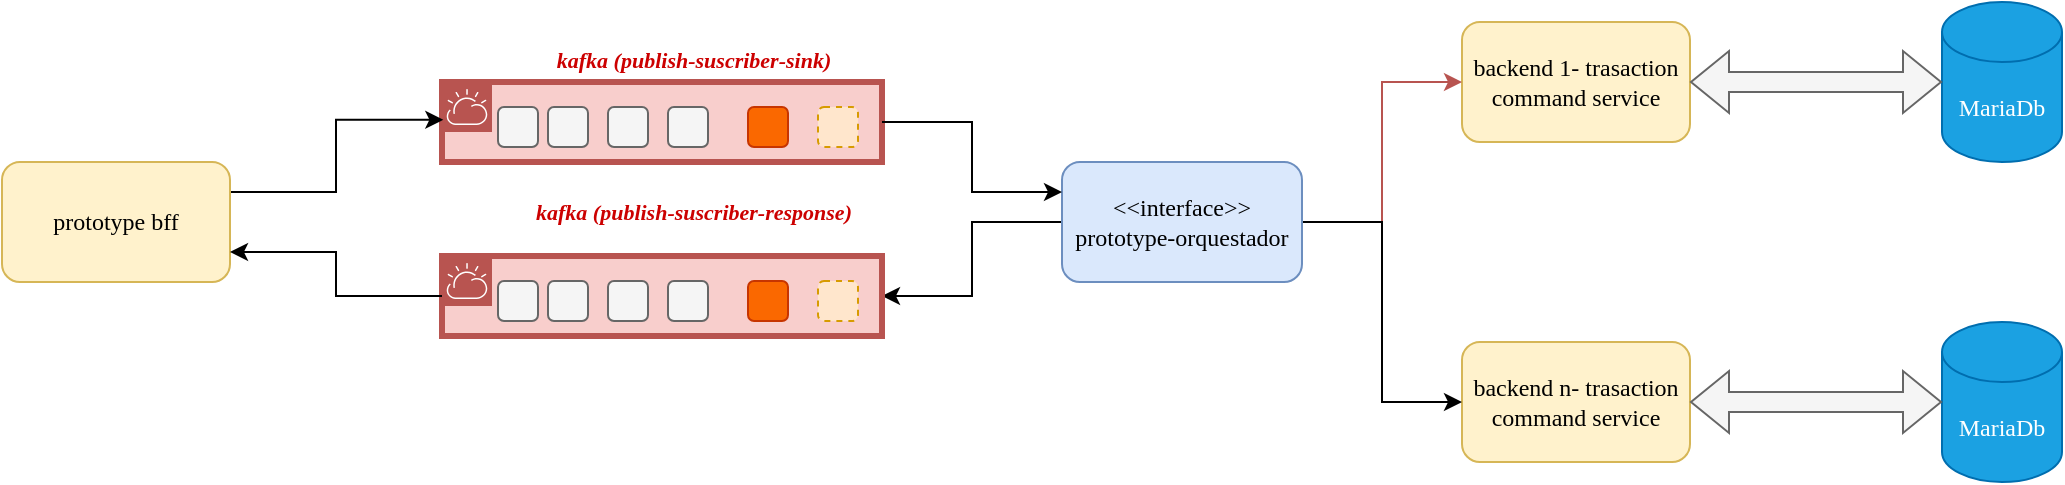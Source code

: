 <mxfile version="24.7.8">
  <diagram name="Page-1" id="pAdgtYd4VqW53bE7p3AC">
    <mxGraphModel dx="2261" dy="-403" grid="1" gridSize="10" guides="1" tooltips="1" connect="1" arrows="1" fold="1" page="1" pageScale="1" pageWidth="827" pageHeight="1169" math="0" shadow="0">
      <root>
        <mxCell id="0" />
        <mxCell id="1" parent="0" />
        <mxCell id="oyd-5KRo3KwKe7Vzj_u_-2" value="&lt;font face=&quot;Comic Sans MS&quot;&gt;MariaDb&lt;/font&gt;" style="shape=cylinder3;whiteSpace=wrap;html=1;boundedLbl=1;backgroundOutline=1;size=15;fillColor=#1ba1e2;strokeColor=#006EAF;fontColor=#ffffff;" vertex="1" parent="1">
          <mxGeometry x="810" y="1210" width="60" height="80" as="geometry" />
        </mxCell>
        <mxCell id="oyd-5KRo3KwKe7Vzj_u_-3" value="backend 1- trasaction command service" style="rounded=1;whiteSpace=wrap;html=1;fillColor=#fff2cc;strokeColor=#d6b656;fontFamily=Comic Sans MS;" vertex="1" parent="1">
          <mxGeometry x="570" y="1220" width="114" height="60" as="geometry" />
        </mxCell>
        <mxCell id="oyd-5KRo3KwKe7Vzj_u_-6" value="backend n- trasaction command service" style="rounded=1;whiteSpace=wrap;html=1;fillColor=#fff2cc;strokeColor=#d6b656;fontFamily=Comic Sans MS;" vertex="1" parent="1">
          <mxGeometry x="570" y="1380" width="114" height="60" as="geometry" />
        </mxCell>
        <mxCell id="oyd-5KRo3KwKe7Vzj_u_-71" style="edgeStyle=orthogonalEdgeStyle;rounded=0;orthogonalLoop=1;jettySize=auto;html=1;entryX=0;entryY=0.5;entryDx=0;entryDy=0;fillColor=#f8cecc;strokeColor=#b85450;" edge="1" parent="1" source="oyd-5KRo3KwKe7Vzj_u_-7" target="oyd-5KRo3KwKe7Vzj_u_-3">
          <mxGeometry relative="1" as="geometry" />
        </mxCell>
        <mxCell id="oyd-5KRo3KwKe7Vzj_u_-72" style="edgeStyle=orthogonalEdgeStyle;rounded=0;orthogonalLoop=1;jettySize=auto;html=1;entryX=0;entryY=0.5;entryDx=0;entryDy=0;" edge="1" parent="1" source="oyd-5KRo3KwKe7Vzj_u_-7" target="oyd-5KRo3KwKe7Vzj_u_-6">
          <mxGeometry relative="1" as="geometry" />
        </mxCell>
        <mxCell id="oyd-5KRo3KwKe7Vzj_u_-80" value="" style="edgeStyle=orthogonalEdgeStyle;rounded=0;orthogonalLoop=1;jettySize=auto;html=1;entryX=1;entryY=0.5;entryDx=0;entryDy=0;entryPerimeter=0;" edge="1" parent="1" source="oyd-5KRo3KwKe7Vzj_u_-7" target="oyd-5KRo3KwKe7Vzj_u_-61">
          <mxGeometry relative="1" as="geometry">
            <mxPoint x="350" y="1390" as="targetPoint" />
          </mxGeometry>
        </mxCell>
        <mxCell id="oyd-5KRo3KwKe7Vzj_u_-7" value="&lt;font face=&quot;Comic Sans MS&quot;&gt;&amp;lt;&amp;lt;interface&amp;gt;&amp;gt;&lt;br&gt;prototype-orquestador&lt;br&gt;&lt;/font&gt;" style="rounded=1;whiteSpace=wrap;html=1;fillColor=#dae8fc;strokeColor=#6c8ebf;" vertex="1" parent="1">
          <mxGeometry x="370" y="1290" width="120" height="60" as="geometry" />
        </mxCell>
        <mxCell id="oyd-5KRo3KwKe7Vzj_u_-59" value="" style="group" vertex="1" connectable="0" parent="1">
          <mxGeometry x="60" y="1250" width="220" height="40" as="geometry" />
        </mxCell>
        <mxCell id="oyd-5KRo3KwKe7Vzj_u_-8" value="&lt;h1 style=&quot;font-size: 11px;&quot;&gt;&lt;font style=&quot;font-size: 11px;&quot;&gt;&lt;i style=&quot;font-size: 11px;&quot;&gt;&lt;font color=&quot;#cc0000&quot; face=&quot;Comic Sans MS&quot; style=&quot;font-size: 11px;&quot;&gt;kafka (publish-suscriber-sink)&lt;/font&gt;&lt;font face=&quot;qTu3-Z8YelwisQrcjekf&quot; style=&quot;font-size: 11px;&quot;&gt;&lt;br style=&quot;font-size: 11px;&quot;&gt;&lt;/font&gt;&lt;/i&gt;&lt;/font&gt;&lt;/h1&gt;" style="shape=mxgraph.ibm.box;prType=cloud;fontStyle=0;verticalAlign=bottom;align=center;spacingLeft=32;spacingTop=4;fillColor=#f8cecc;rounded=0;whiteSpace=wrap;html=1;strokeColor=#b85450;strokeWidth=3;dashed=0;container=0;spacing=-4;collapsible=0;expand=0;recursiveResize=0;labelPosition=center;verticalLabelPosition=top;movable=1;resizable=1;rotatable=1;deletable=1;editable=1;locked=0;connectable=1;fontSize=11;" vertex="1" parent="oyd-5KRo3KwKe7Vzj_u_-59">
          <mxGeometry width="220" height="40" as="geometry" />
        </mxCell>
        <mxCell id="oyd-5KRo3KwKe7Vzj_u_-9" value="" style="rounded=1;whiteSpace=wrap;html=1;fillColor=#f5f5f5;strokeColor=#666666;fontColor=#333333;movable=1;resizable=1;rotatable=1;deletable=1;editable=1;locked=0;connectable=1;" vertex="1" parent="oyd-5KRo3KwKe7Vzj_u_-59">
          <mxGeometry x="28" y="12.5" width="20" height="20" as="geometry" />
        </mxCell>
        <mxCell id="oyd-5KRo3KwKe7Vzj_u_-10" value="" style="rounded=1;whiteSpace=wrap;html=1;fillColor=#f5f5f5;strokeColor=#666666;fontColor=#333333;movable=1;resizable=1;rotatable=1;deletable=1;editable=1;locked=0;connectable=1;" vertex="1" parent="oyd-5KRo3KwKe7Vzj_u_-59">
          <mxGeometry x="53" y="12.5" width="20" height="20" as="geometry" />
        </mxCell>
        <mxCell id="oyd-5KRo3KwKe7Vzj_u_-11" value="" style="rounded=1;whiteSpace=wrap;html=1;fillColor=#f5f5f5;strokeColor=#666666;fontColor=#333333;movable=1;resizable=1;rotatable=1;deletable=1;editable=1;locked=0;connectable=1;" vertex="1" parent="oyd-5KRo3KwKe7Vzj_u_-59">
          <mxGeometry x="83" y="12.5" width="20" height="20" as="geometry" />
        </mxCell>
        <mxCell id="oyd-5KRo3KwKe7Vzj_u_-12" value="" style="rounded=1;whiteSpace=wrap;html=1;fillColor=#f5f5f5;strokeColor=#666666;fontColor=#333333;movable=1;resizable=1;rotatable=1;deletable=1;editable=1;locked=0;connectable=1;" vertex="1" parent="oyd-5KRo3KwKe7Vzj_u_-59">
          <mxGeometry x="113" y="12.5" width="20" height="20" as="geometry" />
        </mxCell>
        <mxCell id="oyd-5KRo3KwKe7Vzj_u_-13" value="" style="rounded=1;whiteSpace=wrap;html=1;fillColor=#fa6800;strokeColor=#C73500;fontColor=#000000;movable=1;resizable=1;rotatable=1;deletable=1;editable=1;locked=0;connectable=1;" vertex="1" parent="oyd-5KRo3KwKe7Vzj_u_-59">
          <mxGeometry x="153" y="12.5" width="20" height="20" as="geometry" />
        </mxCell>
        <mxCell id="oyd-5KRo3KwKe7Vzj_u_-14" value="" style="rounded=1;whiteSpace=wrap;html=1;fillColor=#ffe6cc;strokeColor=#d79b00;dashed=1;movable=1;resizable=1;rotatable=1;deletable=1;editable=1;locked=0;connectable=1;" vertex="1" parent="oyd-5KRo3KwKe7Vzj_u_-59">
          <mxGeometry x="188" y="12.5" width="20" height="20" as="geometry" />
        </mxCell>
        <mxCell id="oyd-5KRo3KwKe7Vzj_u_-60" value="" style="group" vertex="1" connectable="0" parent="1">
          <mxGeometry x="60" y="1337" width="220" height="40" as="geometry" />
        </mxCell>
        <mxCell id="oyd-5KRo3KwKe7Vzj_u_-61" value="&lt;h1 style=&quot;font-size: 23px;&quot;&gt;&lt;font style=&quot;font-size: 14px;&quot;&gt;&lt;i&gt;&lt;font style=&quot;font-size: 11px;&quot; face=&quot;Comic Sans MS&quot; color=&quot;#cc0000&quot;&gt;kafka (publish-suscriber-response)&lt;/font&gt;&lt;font style=&quot;font-size: 14px;&quot; face=&quot;qTu3-Z8YelwisQrcjekf&quot;&gt;&lt;br&gt;&lt;/font&gt;&lt;/i&gt;&lt;/font&gt;&lt;/h1&gt;" style="shape=mxgraph.ibm.box;prType=cloud;fontStyle=0;verticalAlign=bottom;align=center;spacingLeft=32;spacingTop=4;fillColor=#f8cecc;rounded=0;whiteSpace=wrap;html=1;strokeColor=#b85450;strokeWidth=3;dashed=0;container=0;spacing=-4;collapsible=0;expand=0;recursiveResize=0;labelPosition=center;verticalLabelPosition=top;movable=1;resizable=1;rotatable=1;deletable=1;editable=1;locked=0;connectable=1;" vertex="1" parent="oyd-5KRo3KwKe7Vzj_u_-60">
          <mxGeometry width="220" height="40" as="geometry" />
        </mxCell>
        <mxCell id="oyd-5KRo3KwKe7Vzj_u_-62" value="" style="rounded=1;whiteSpace=wrap;html=1;fillColor=#f5f5f5;strokeColor=#666666;fontColor=#333333;movable=1;resizable=1;rotatable=1;deletable=1;editable=1;locked=0;connectable=1;" vertex="1" parent="oyd-5KRo3KwKe7Vzj_u_-60">
          <mxGeometry x="28" y="12.5" width="20" height="20" as="geometry" />
        </mxCell>
        <mxCell id="oyd-5KRo3KwKe7Vzj_u_-63" value="" style="rounded=1;whiteSpace=wrap;html=1;fillColor=#f5f5f5;strokeColor=#666666;fontColor=#333333;movable=1;resizable=1;rotatable=1;deletable=1;editable=1;locked=0;connectable=1;" vertex="1" parent="oyd-5KRo3KwKe7Vzj_u_-60">
          <mxGeometry x="53" y="12.5" width="20" height="20" as="geometry" />
        </mxCell>
        <mxCell id="oyd-5KRo3KwKe7Vzj_u_-64" value="" style="rounded=1;whiteSpace=wrap;html=1;fillColor=#f5f5f5;strokeColor=#666666;fontColor=#333333;movable=1;resizable=1;rotatable=1;deletable=1;editable=1;locked=0;connectable=1;" vertex="1" parent="oyd-5KRo3KwKe7Vzj_u_-60">
          <mxGeometry x="83" y="12.5" width="20" height="20" as="geometry" />
        </mxCell>
        <mxCell id="oyd-5KRo3KwKe7Vzj_u_-65" value="" style="rounded=1;whiteSpace=wrap;html=1;fillColor=#f5f5f5;strokeColor=#666666;fontColor=#333333;movable=1;resizable=1;rotatable=1;deletable=1;editable=1;locked=0;connectable=1;" vertex="1" parent="oyd-5KRo3KwKe7Vzj_u_-60">
          <mxGeometry x="113" y="12.5" width="20" height="20" as="geometry" />
        </mxCell>
        <mxCell id="oyd-5KRo3KwKe7Vzj_u_-66" value="" style="rounded=1;whiteSpace=wrap;html=1;fillColor=#fa6800;strokeColor=#C73500;fontColor=#000000;movable=1;resizable=1;rotatable=1;deletable=1;editable=1;locked=0;connectable=1;" vertex="1" parent="oyd-5KRo3KwKe7Vzj_u_-60">
          <mxGeometry x="153" y="12.5" width="20" height="20" as="geometry" />
        </mxCell>
        <mxCell id="oyd-5KRo3KwKe7Vzj_u_-67" value="" style="rounded=1;whiteSpace=wrap;html=1;fillColor=#ffe6cc;strokeColor=#d79b00;dashed=1;movable=1;resizable=1;rotatable=1;deletable=1;editable=1;locked=0;connectable=1;" vertex="1" parent="oyd-5KRo3KwKe7Vzj_u_-60">
          <mxGeometry x="188" y="12.5" width="20" height="20" as="geometry" />
        </mxCell>
        <mxCell id="oyd-5KRo3KwKe7Vzj_u_-82" value="" style="edgeStyle=orthogonalEdgeStyle;rounded=0;orthogonalLoop=1;jettySize=auto;html=1;entryX=0.003;entryY=0.472;entryDx=0;entryDy=0;entryPerimeter=0;exitX=1;exitY=0.25;exitDx=0;exitDy=0;" edge="1" parent="1" source="oyd-5KRo3KwKe7Vzj_u_-69" target="oyd-5KRo3KwKe7Vzj_u_-8">
          <mxGeometry relative="1" as="geometry" />
        </mxCell>
        <mxCell id="oyd-5KRo3KwKe7Vzj_u_-69" value="&lt;pre dir=&quot;ltr&quot; data-ved=&quot;2ahUKEwiG6oeXtpiIAxW4QvEDHYEgEOkQ3ewLegQIBxAT&quot; aria-label=&quot;Texto traducido&quot; style=&quot;text-align:left&quot; id=&quot;tw-target-text&quot; data-placeholder=&quot;Traducción&quot; class=&quot;tw-data-text tw-text-large tw-ta&quot;&gt;&lt;span lang=&quot;en&quot; class=&quot;Y2IQFc&quot;&gt;&lt;font face=&quot;Comic Sans MS&quot;&gt;prototype bff&lt;/font&gt;&lt;/span&gt;&lt;/pre&gt;" style="rounded=1;whiteSpace=wrap;html=1;fillColor=#fff2cc;strokeColor=#d6b656;" vertex="1" parent="1">
          <mxGeometry x="-160" y="1290" width="114" height="60" as="geometry" />
        </mxCell>
        <mxCell id="oyd-5KRo3KwKe7Vzj_u_-70" value="&lt;font face=&quot;Comic Sans MS&quot;&gt;MariaDb&lt;/font&gt;" style="shape=cylinder3;whiteSpace=wrap;html=1;boundedLbl=1;backgroundOutline=1;size=15;fillColor=#1ba1e2;strokeColor=#006EAF;fontColor=#ffffff;" vertex="1" parent="1">
          <mxGeometry x="810" y="1370" width="60" height="80" as="geometry" />
        </mxCell>
        <mxCell id="oyd-5KRo3KwKe7Vzj_u_-73" value="" style="endArrow=classic;startArrow=classic;html=1;rounded=0;shape=flexArrow;fillColor=#f5f5f5;strokeColor=#666666;entryX=0;entryY=0.5;entryDx=0;entryDy=0;entryPerimeter=0;exitX=1;exitY=0.5;exitDx=0;exitDy=0;" edge="1" parent="1" source="oyd-5KRo3KwKe7Vzj_u_-6" target="oyd-5KRo3KwKe7Vzj_u_-70">
          <mxGeometry width="50" height="50" relative="1" as="geometry">
            <mxPoint x="690" y="1310" as="sourcePoint" />
            <mxPoint x="820" y="1310" as="targetPoint" />
          </mxGeometry>
        </mxCell>
        <mxCell id="oyd-5KRo3KwKe7Vzj_u_-75" value="" style="endArrow=classic;startArrow=classic;html=1;rounded=0;shape=flexArrow;fillColor=#f5f5f5;strokeColor=#666666;entryX=0;entryY=0.5;entryDx=0;entryDy=0;entryPerimeter=0;exitX=1;exitY=0.5;exitDx=0;exitDy=0;" edge="1" parent="1" source="oyd-5KRo3KwKe7Vzj_u_-3" target="oyd-5KRo3KwKe7Vzj_u_-2">
          <mxGeometry width="50" height="50" relative="1" as="geometry">
            <mxPoint x="694" y="1420" as="sourcePoint" />
            <mxPoint x="820" y="1420" as="targetPoint" />
          </mxGeometry>
        </mxCell>
        <mxCell id="oyd-5KRo3KwKe7Vzj_u_-78" style="edgeStyle=orthogonalEdgeStyle;rounded=0;orthogonalLoop=1;jettySize=auto;html=1;entryX=0;entryY=0.25;entryDx=0;entryDy=0;" edge="1" parent="1" source="oyd-5KRo3KwKe7Vzj_u_-8" target="oyd-5KRo3KwKe7Vzj_u_-7">
          <mxGeometry relative="1" as="geometry" />
        </mxCell>
        <mxCell id="oyd-5KRo3KwKe7Vzj_u_-83" value="" style="edgeStyle=orthogonalEdgeStyle;rounded=0;orthogonalLoop=1;jettySize=auto;html=1;entryX=1;entryY=0.75;entryDx=0;entryDy=0;" edge="1" parent="1" source="oyd-5KRo3KwKe7Vzj_u_-61" target="oyd-5KRo3KwKe7Vzj_u_-69">
          <mxGeometry relative="1" as="geometry" />
        </mxCell>
      </root>
    </mxGraphModel>
  </diagram>
</mxfile>

